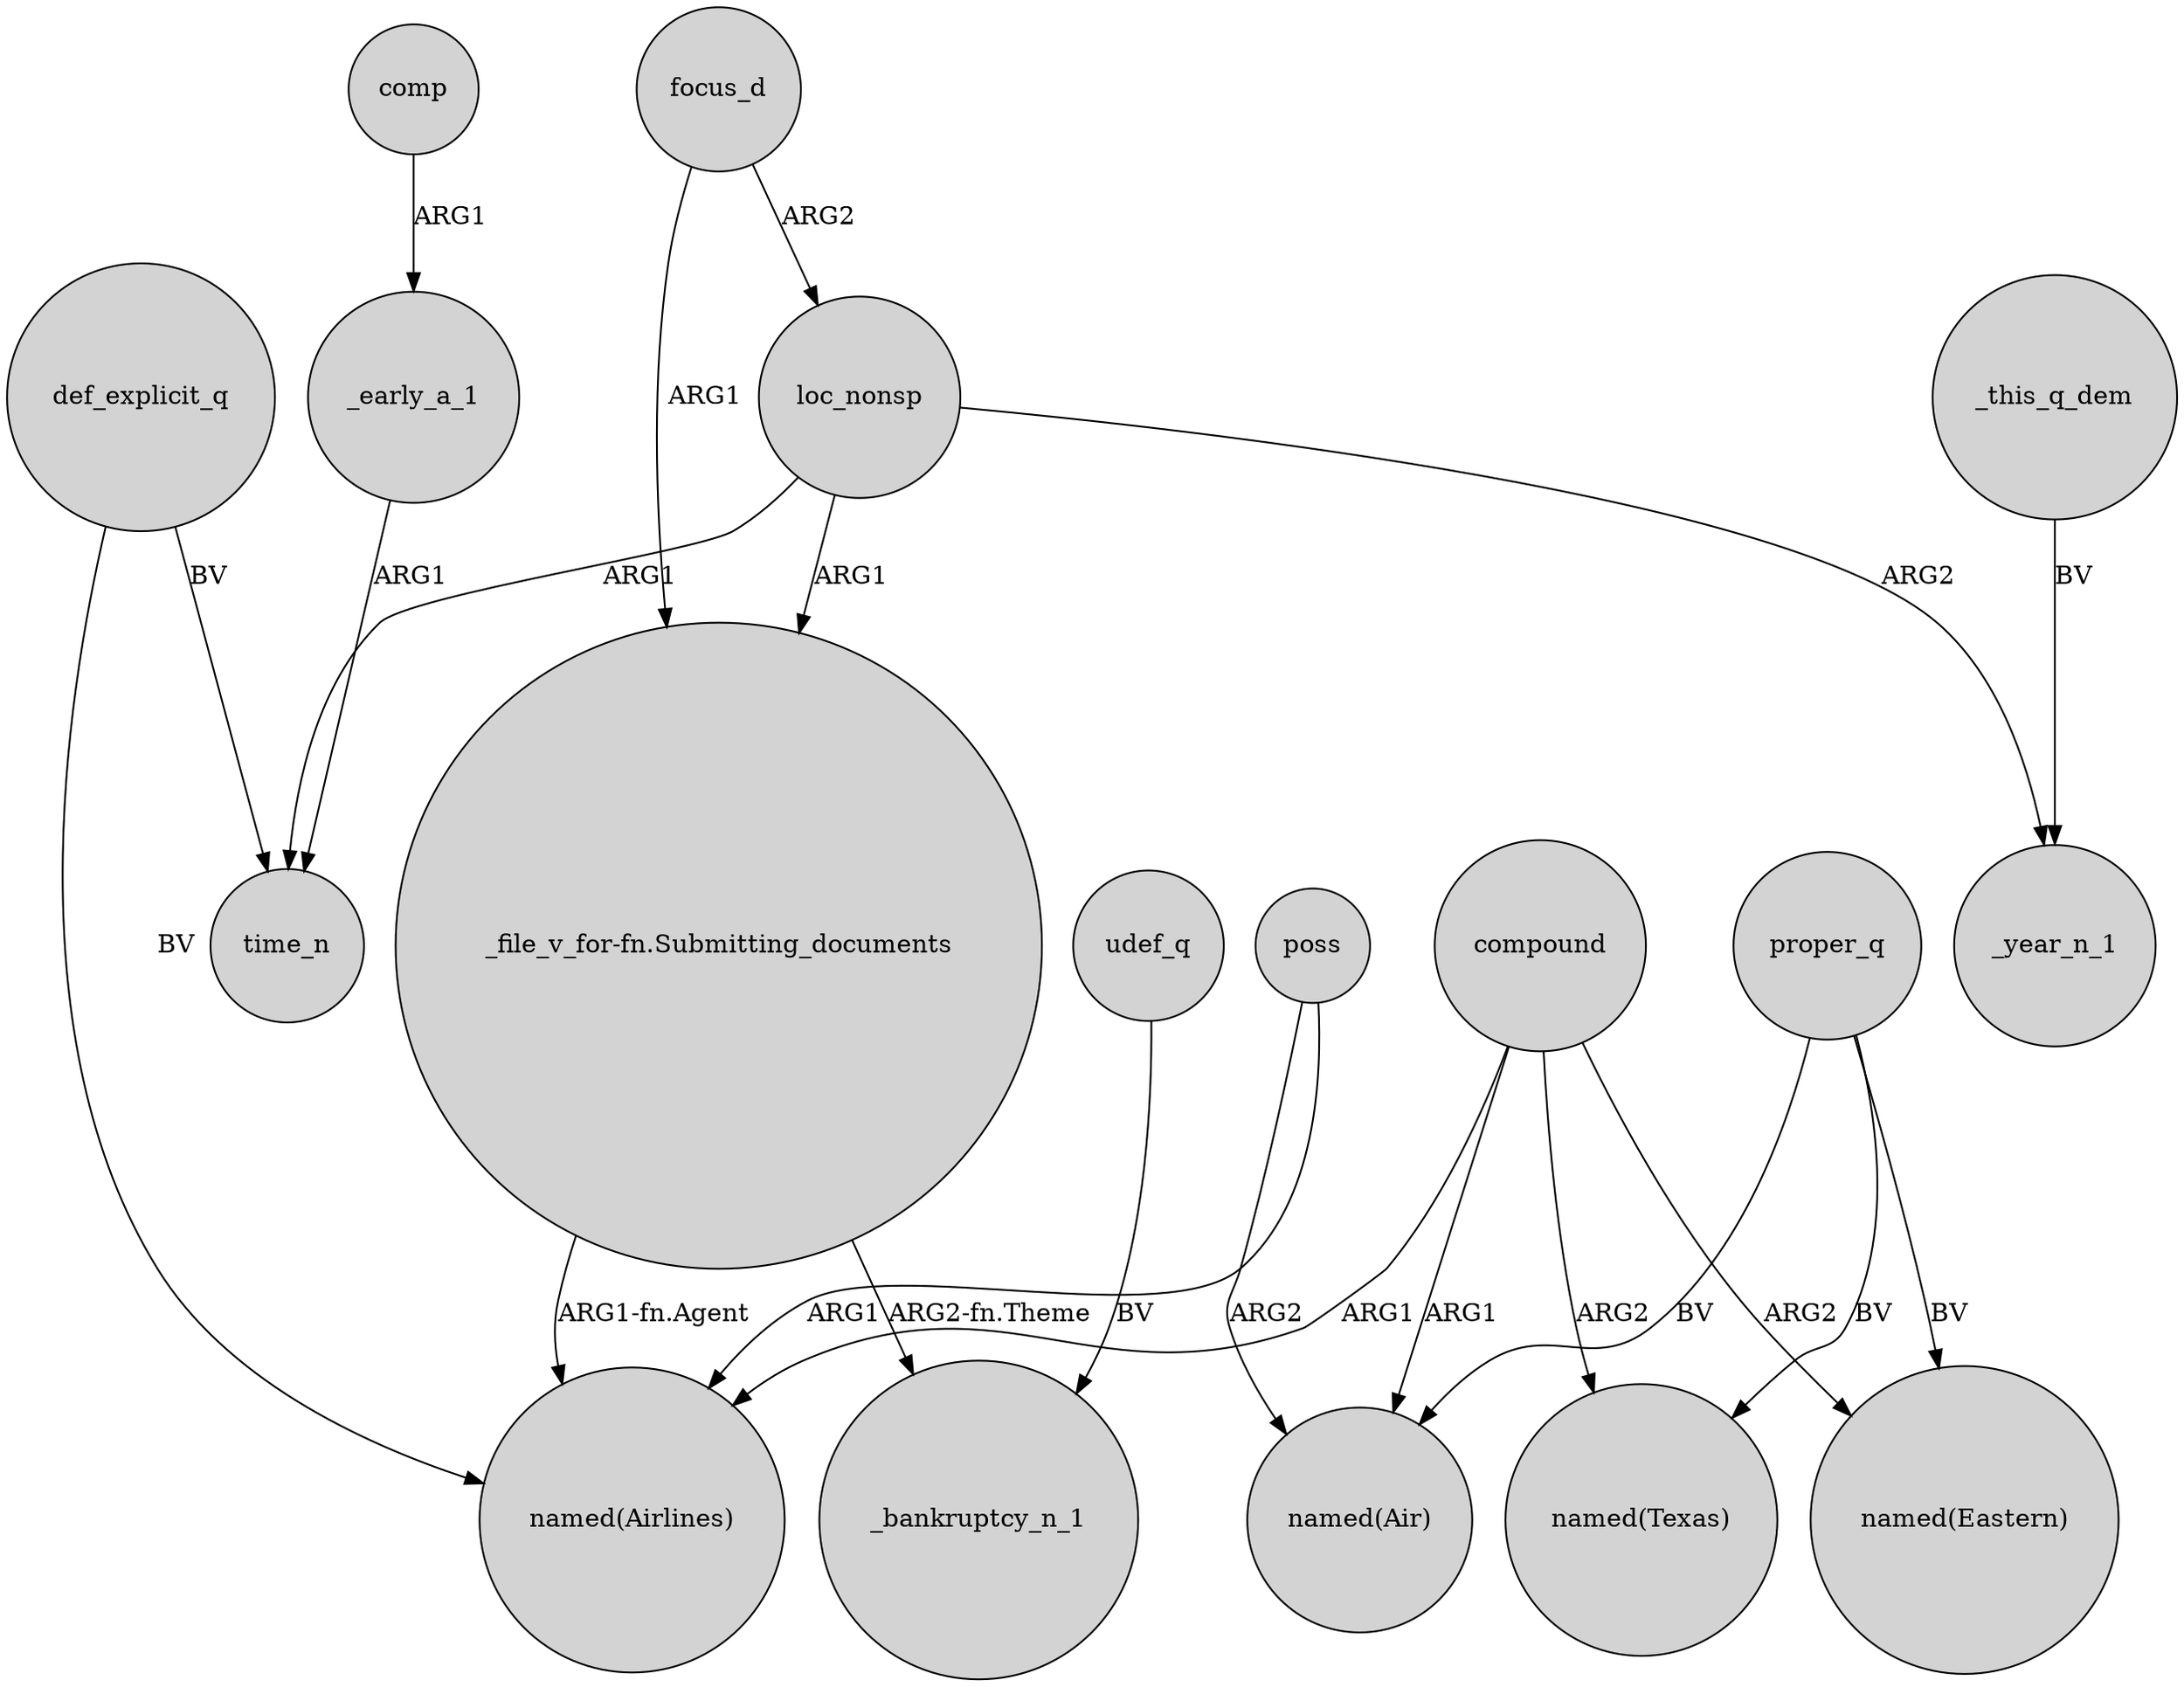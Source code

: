 digraph {
	node [shape=circle style=filled]
	focus_d -> loc_nonsp [label=ARG2]
	udef_q -> _bankruptcy_n_1 [label=BV]
	def_explicit_q -> time_n [label=BV]
	proper_q -> "named(Air)" [label=BV]
	loc_nonsp -> "_file_v_for-fn.Submitting_documents" [label=ARG1]
	compound -> "named(Eastern)" [label=ARG2]
	compound -> "named(Airlines)" [label=ARG1]
	loc_nonsp -> time_n [label=ARG1]
	poss -> "named(Air)" [label=ARG2]
	proper_q -> "named(Eastern)" [label=BV]
	proper_q -> "named(Texas)" [label=BV]
	poss -> "named(Airlines)" [label=ARG1]
	"_file_v_for-fn.Submitting_documents" -> _bankruptcy_n_1 [label="ARG2-fn.Theme"]
	compound -> "named(Air)" [label=ARG1]
	loc_nonsp -> _year_n_1 [label=ARG2]
	def_explicit_q -> "named(Airlines)" [label=BV]
	_early_a_1 -> time_n [label=ARG1]
	compound -> "named(Texas)" [label=ARG2]
	"_file_v_for-fn.Submitting_documents" -> "named(Airlines)" [label="ARG1-fn.Agent"]
	comp -> _early_a_1 [label=ARG1]
	focus_d -> "_file_v_for-fn.Submitting_documents" [label=ARG1]
	_this_q_dem -> _year_n_1 [label=BV]
}
